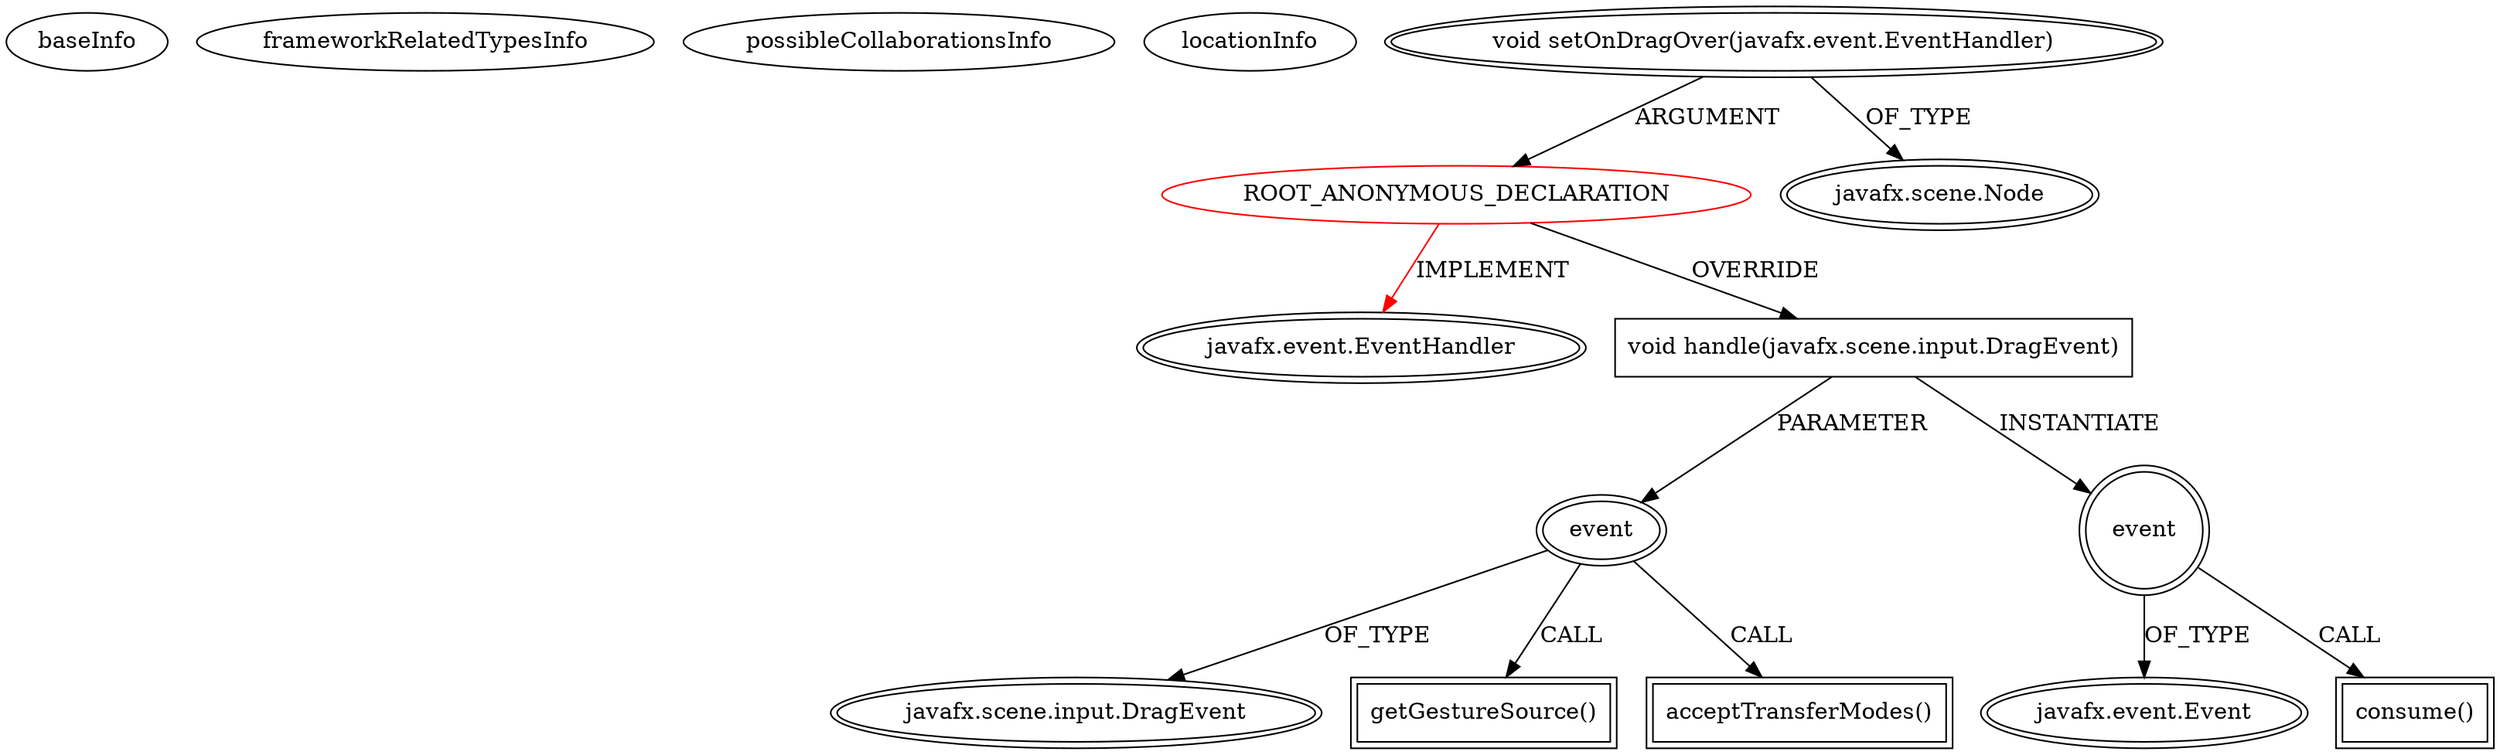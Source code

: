 digraph {
baseInfo[graphId=2657,category="extension_graph",isAnonymous=true,possibleRelation=false]
frameworkRelatedTypesInfo[0="javafx.event.EventHandler"]
possibleCollaborationsInfo[]
locationInfo[projectName="eugener-dockyard",filePath="/eugener-dockyard/dockyard-master/src/org/dockyard/DockBase.java",contextSignature="void DockBase()",graphId="2657"]
0[label="ROOT_ANONYMOUS_DECLARATION",vertexType="ROOT_ANONYMOUS_DECLARATION",isFrameworkType=false,color=red]
1[label="javafx.event.EventHandler",vertexType="FRAMEWORK_INTERFACE_TYPE",isFrameworkType=true,peripheries=2]
2[label="void setOnDragOver(javafx.event.EventHandler)",vertexType="OUTSIDE_CALL",isFrameworkType=true,peripheries=2]
3[label="javafx.scene.Node",vertexType="FRAMEWORK_CLASS_TYPE",isFrameworkType=true,peripheries=2]
4[label="void handle(javafx.scene.input.DragEvent)",vertexType="OVERRIDING_METHOD_DECLARATION",isFrameworkType=false,shape=box]
5[label="event",vertexType="PARAMETER_DECLARATION",isFrameworkType=true,peripheries=2]
6[label="javafx.scene.input.DragEvent",vertexType="FRAMEWORK_CLASS_TYPE",isFrameworkType=true,peripheries=2]
8[label="getGestureSource()",vertexType="INSIDE_CALL",isFrameworkType=true,peripheries=2,shape=box]
10[label="acceptTransferModes()",vertexType="INSIDE_CALL",isFrameworkType=true,peripheries=2,shape=box]
11[label="event",vertexType="VARIABLE_EXPRESION",isFrameworkType=true,peripheries=2,shape=circle]
13[label="javafx.event.Event",vertexType="FRAMEWORK_CLASS_TYPE",isFrameworkType=true,peripheries=2]
12[label="consume()",vertexType="INSIDE_CALL",isFrameworkType=true,peripheries=2,shape=box]
0->1[label="IMPLEMENT",color=red]
2->0[label="ARGUMENT"]
2->3[label="OF_TYPE"]
0->4[label="OVERRIDE"]
5->6[label="OF_TYPE"]
4->5[label="PARAMETER"]
5->8[label="CALL"]
5->10[label="CALL"]
4->11[label="INSTANTIATE"]
11->13[label="OF_TYPE"]
11->12[label="CALL"]
}
